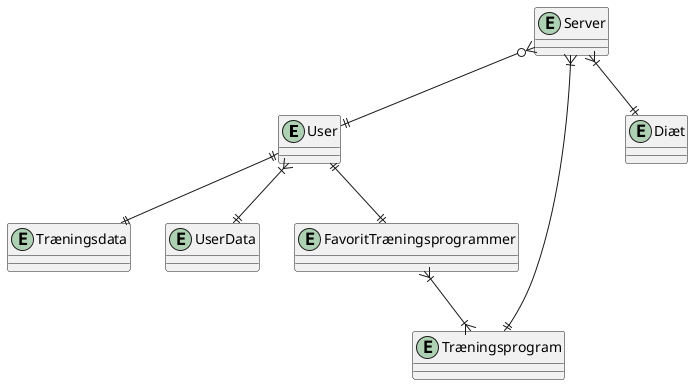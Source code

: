 @startuml

entity User {

}

entity Træningsdata {

}

entity UserData {

}

entity FavoritTræningsprogrammer {

}

entity Server {

}

entity Træningsprogram {

}

entity Diæt {

}

User ||--|| Træningsdata
User }|--|| UserData
User ||--|| FavoritTræningsprogrammer
FavoritTræningsprogrammer }|--|{ Træningsprogram
Server }|--|| Træningsprogram
Server }o--|| User
Server }|--|| Diæt

@enduml